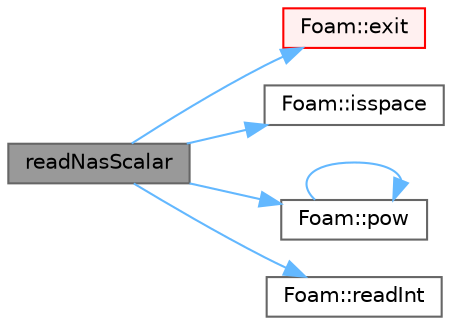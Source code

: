 digraph "readNasScalar"
{
 // LATEX_PDF_SIZE
  bgcolor="transparent";
  edge [fontname=Helvetica,fontsize=10,labelfontname=Helvetica,labelfontsize=10];
  node [fontname=Helvetica,fontsize=10,shape=box,height=0.2,width=0.4];
  rankdir="LR";
  Node1 [id="Node000001",label="readNasScalar",height=0.2,width=0.4,color="gray40", fillcolor="grey60", style="filled", fontcolor="black",tooltip=" "];
  Node1 -> Node2 [id="edge1_Node000001_Node000002",color="steelblue1",style="solid",tooltip=" "];
  Node2 [id="Node000002",label="Foam::exit",height=0.2,width=0.4,color="red", fillcolor="#FFF0F0", style="filled",URL="$namespaceFoam.html#ae0529b088aefc9f83b89dce5c31fda64",tooltip=" "];
  Node1 -> Node4 [id="edge2_Node000001_Node000004",color="steelblue1",style="solid",tooltip=" "];
  Node4 [id="Node000004",label="Foam::isspace",height=0.2,width=0.4,color="grey40", fillcolor="white", style="filled",URL="$namespaceFoam.html#a50dfb07f90b953f89822c565bcb88d6f",tooltip=" "];
  Node1 -> Node5 [id="edge3_Node000001_Node000005",color="steelblue1",style="solid",tooltip=" "];
  Node5 [id="Node000005",label="Foam::pow",height=0.2,width=0.4,color="grey40", fillcolor="white", style="filled",URL="$namespaceFoam.html#a7500c8e9d27a442adc75e287de074c7c",tooltip=" "];
  Node5 -> Node5 [id="edge4_Node000005_Node000005",color="steelblue1",style="solid",tooltip=" "];
  Node1 -> Node6 [id="edge5_Node000001_Node000006",color="steelblue1",style="solid",tooltip=" "];
  Node6 [id="Node000006",label="Foam::readInt",height=0.2,width=0.4,color="grey40", fillcolor="white", style="filled",URL="$namespaceFoam.html#a85337eb4f23592d749a15707a3f63519",tooltip=" "];
}
